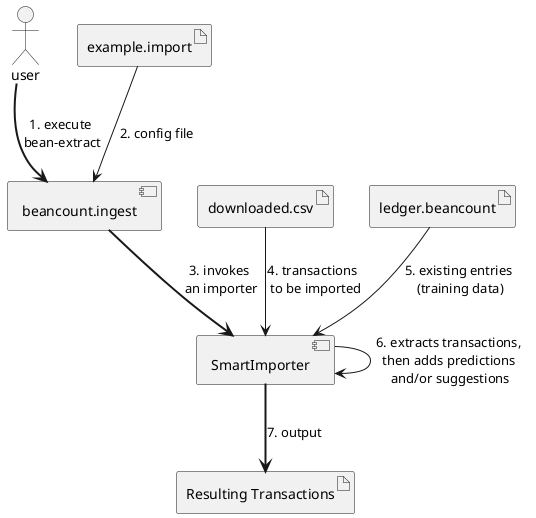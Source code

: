 @startuml

actor user
artifact example.import
component beancount.ingest
component SmartImporter

artifact downloaded.csv
artifact ledger.beancount
artifact "Resulting Transactions" as output

user ==> beancount.ingest: 1. execute \nbean-extract
example.import --> beancount.ingest: 2. config file
beancount.ingest ==> SmartImporter: 3. invokes \nan importer
downloaded.csv --> SmartImporter: 4. transactions \n to be imported
ledger.beancount --> SmartImporter: 5. existing entries \n(training data)
SmartImporter --> SmartImporter: 6. extracts transactions, \nthen adds predictions \nand/or suggestions
SmartImporter ==> output: 7. output
@enduml

example.import --> MyBankImporter: test


node node3
node node2
node node4
node node5
node1 -- node2
node1 .. node3
node1 ~~ node4
node1 == node5
